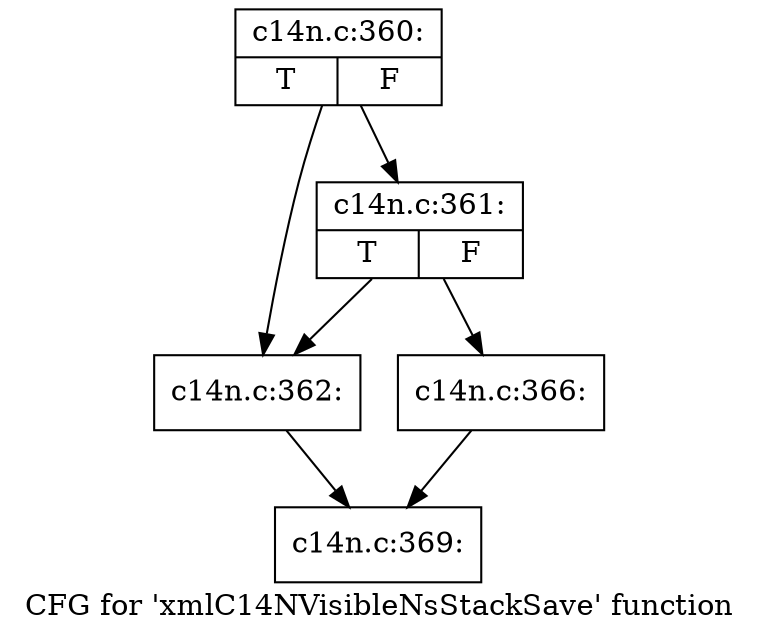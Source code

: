 digraph "CFG for 'xmlC14NVisibleNsStackSave' function" {
	label="CFG for 'xmlC14NVisibleNsStackSave' function";

	Node0x4aacde0 [shape=record,label="{c14n.c:360:|{<s0>T|<s1>F}}"];
	Node0x4aacde0 -> Node0x4aac840;
	Node0x4aacde0 -> Node0x4aac8e0;
	Node0x4aac8e0 [shape=record,label="{c14n.c:361:|{<s0>T|<s1>F}}"];
	Node0x4aac8e0 -> Node0x4aac840;
	Node0x4aac8e0 -> Node0x4aac890;
	Node0x4aac840 [shape=record,label="{c14n.c:362:}"];
	Node0x4aac840 -> Node0x4ad9670;
	Node0x4aac890 [shape=record,label="{c14n.c:366:}"];
	Node0x4aac890 -> Node0x4ad9670;
	Node0x4ad9670 [shape=record,label="{c14n.c:369:}"];
}
